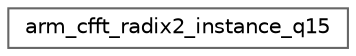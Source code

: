 digraph "Graphical Class Hierarchy"
{
 // LATEX_PDF_SIZE
  bgcolor="transparent";
  edge [fontname=Helvetica,fontsize=10,labelfontname=Helvetica,labelfontsize=10];
  node [fontname=Helvetica,fontsize=10,shape=box,height=0.2,width=0.4];
  rankdir="LR";
  Node0 [id="Node000000",label="arm_cfft_radix2_instance_q15",height=0.2,width=0.4,color="grey40", fillcolor="white", style="filled",URL="$structarm__cfft__radix2__instance__q15.html",tooltip="Instance structure for the Q15 CFFT/CIFFT function."];
}
